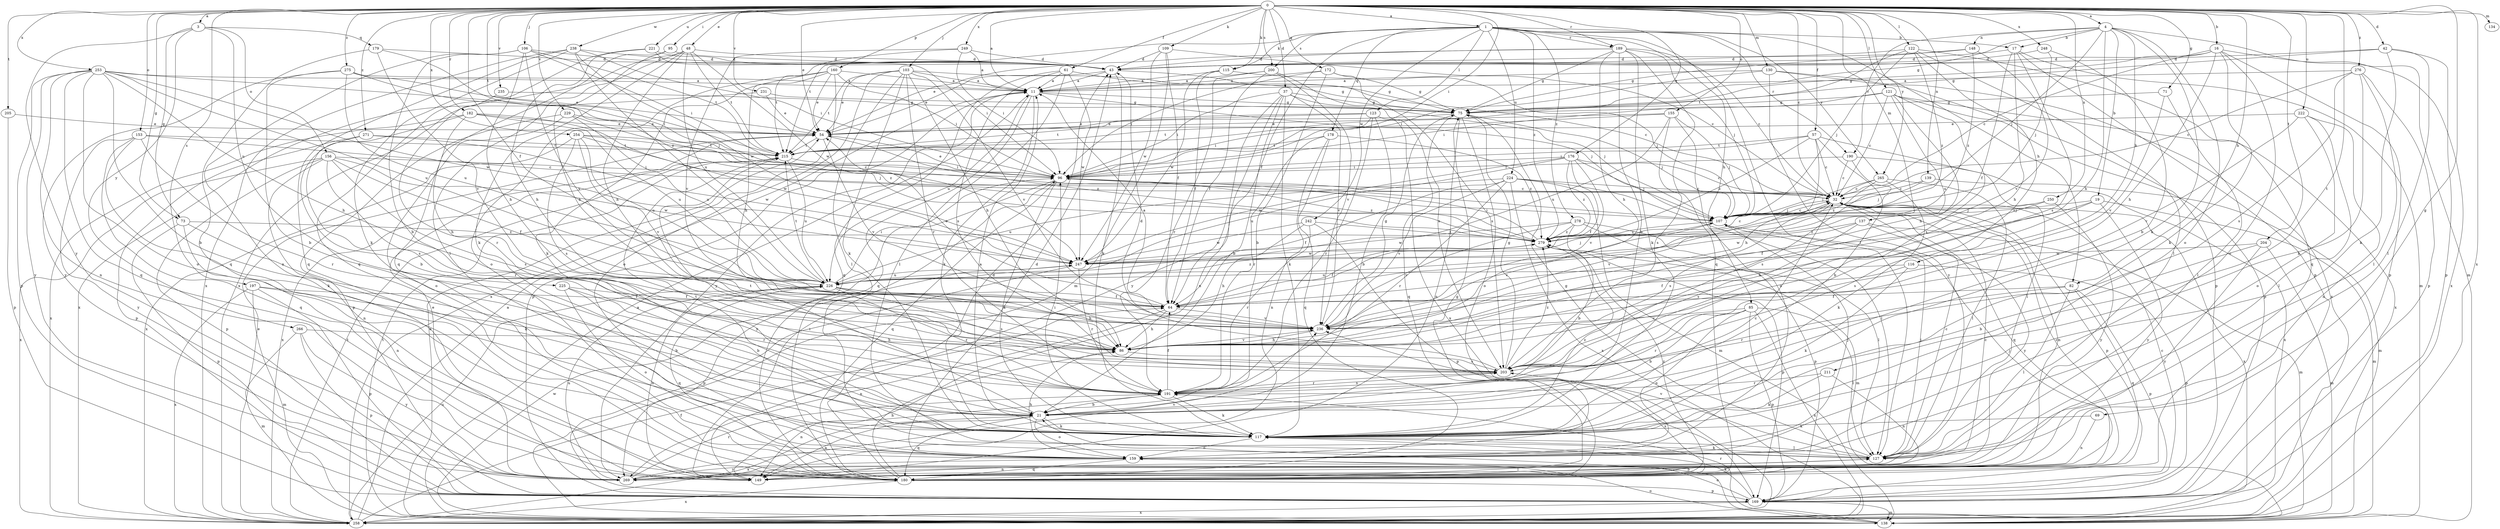 strict digraph  {
0;
1;
3;
4;
11;
16;
17;
19;
21;
32;
37;
42;
43;
48;
54;
57;
61;
64;
69;
71;
73;
75;
82;
85;
86;
95;
96;
103;
106;
107;
109;
115;
116;
117;
121;
122;
123;
127;
130;
134;
137;
138;
139;
148;
149;
153;
155;
156;
159;
160;
169;
172;
176;
178;
179;
180;
182;
189;
190;
191;
197;
200;
203;
204;
205;
211;
215;
221;
222;
224;
225;
226;
229;
231;
235;
236;
238;
242;
247;
248;
249;
250;
253;
254;
258;
265;
266;
269;
271;
275;
276;
278;
279;
0 -> 1  [label=a];
0 -> 3  [label=a];
0 -> 4  [label=a];
0 -> 11  [label=a];
0 -> 16  [label=b];
0 -> 32  [label=c];
0 -> 37  [label=d];
0 -> 42  [label=d];
0 -> 48  [label=e];
0 -> 54  [label=e];
0 -> 57  [label=f];
0 -> 61  [label=f];
0 -> 64  [label=f];
0 -> 69  [label=g];
0 -> 71  [label=g];
0 -> 73  [label=g];
0 -> 82  [label=h];
0 -> 95  [label=i];
0 -> 96  [label=i];
0 -> 103  [label=j];
0 -> 106  [label=j];
0 -> 109  [label=k];
0 -> 115  [label=k];
0 -> 121  [label=l];
0 -> 122  [label=l];
0 -> 130  [label=m];
0 -> 134  [label=m];
0 -> 137  [label=m];
0 -> 139  [label=n];
0 -> 153  [label=o];
0 -> 155  [label=o];
0 -> 160  [label=p];
0 -> 172  [label=q];
0 -> 176  [label=q];
0 -> 182  [label=r];
0 -> 189  [label=r];
0 -> 197  [label=s];
0 -> 200  [label=s];
0 -> 204  [label=t];
0 -> 205  [label=t];
0 -> 211  [label=t];
0 -> 215  [label=t];
0 -> 221  [label=u];
0 -> 222  [label=u];
0 -> 229  [label=v];
0 -> 231  [label=v];
0 -> 235  [label=v];
0 -> 238  [label=w];
0 -> 248  [label=x];
0 -> 249  [label=x];
0 -> 250  [label=x];
0 -> 253  [label=x];
0 -> 254  [label=x];
0 -> 258  [label=x];
0 -> 265  [label=y];
0 -> 271  [label=z];
0 -> 275  [label=z];
0 -> 276  [label=z];
1 -> 17  [label=b];
1 -> 64  [label=f];
1 -> 82  [label=h];
1 -> 85  [label=h];
1 -> 115  [label=k];
1 -> 123  [label=l];
1 -> 127  [label=l];
1 -> 178  [label=q];
1 -> 189  [label=r];
1 -> 190  [label=r];
1 -> 200  [label=s];
1 -> 215  [label=t];
1 -> 224  [label=u];
1 -> 242  [label=w];
1 -> 265  [label=y];
1 -> 278  [label=z];
1 -> 279  [label=z];
3 -> 73  [label=g];
3 -> 156  [label=o];
3 -> 179  [label=q];
3 -> 225  [label=u];
3 -> 266  [label=y];
3 -> 269  [label=y];
4 -> 17  [label=b];
4 -> 19  [label=b];
4 -> 75  [label=g];
4 -> 86  [label=h];
4 -> 107  [label=j];
4 -> 116  [label=k];
4 -> 117  [label=k];
4 -> 138  [label=m];
4 -> 148  [label=n];
4 -> 159  [label=o];
4 -> 190  [label=r];
11 -> 75  [label=g];
11 -> 107  [label=j];
11 -> 117  [label=k];
11 -> 169  [label=p];
11 -> 180  [label=q];
11 -> 226  [label=u];
11 -> 269  [label=y];
16 -> 32  [label=c];
16 -> 43  [label=d];
16 -> 75  [label=g];
16 -> 86  [label=h];
16 -> 117  [label=k];
16 -> 159  [label=o];
16 -> 169  [label=p];
16 -> 258  [label=x];
17 -> 43  [label=d];
17 -> 64  [label=f];
17 -> 86  [label=h];
17 -> 138  [label=m];
17 -> 169  [label=p];
17 -> 203  [label=s];
19 -> 64  [label=f];
19 -> 107  [label=j];
19 -> 138  [label=m];
19 -> 203  [label=s];
19 -> 269  [label=y];
21 -> 117  [label=k];
21 -> 149  [label=n];
21 -> 159  [label=o];
21 -> 180  [label=q];
21 -> 215  [label=t];
21 -> 258  [label=x];
32 -> 107  [label=j];
32 -> 149  [label=n];
32 -> 169  [label=p];
32 -> 180  [label=q];
32 -> 203  [label=s];
32 -> 236  [label=v];
32 -> 258  [label=x];
37 -> 21  [label=b];
37 -> 75  [label=g];
37 -> 96  [label=i];
37 -> 107  [label=j];
37 -> 117  [label=k];
37 -> 149  [label=n];
37 -> 236  [label=v];
37 -> 269  [label=y];
42 -> 43  [label=d];
42 -> 75  [label=g];
42 -> 117  [label=k];
42 -> 127  [label=l];
42 -> 169  [label=p];
43 -> 11  [label=a];
43 -> 54  [label=e];
43 -> 75  [label=g];
43 -> 117  [label=k];
48 -> 43  [label=d];
48 -> 86  [label=h];
48 -> 117  [label=k];
48 -> 127  [label=l];
48 -> 215  [label=t];
48 -> 226  [label=u];
48 -> 247  [label=w];
48 -> 258  [label=x];
54 -> 215  [label=t];
54 -> 236  [label=v];
54 -> 279  [label=z];
57 -> 21  [label=b];
57 -> 32  [label=c];
57 -> 86  [label=h];
57 -> 96  [label=i];
57 -> 127  [label=l];
57 -> 215  [label=t];
57 -> 279  [label=z];
61 -> 11  [label=a];
61 -> 75  [label=g];
61 -> 127  [label=l];
61 -> 180  [label=q];
61 -> 203  [label=s];
61 -> 247  [label=w];
64 -> 54  [label=e];
64 -> 86  [label=h];
64 -> 149  [label=n];
64 -> 236  [label=v];
69 -> 117  [label=k];
69 -> 149  [label=n];
71 -> 75  [label=g];
71 -> 127  [label=l];
71 -> 236  [label=v];
73 -> 117  [label=k];
73 -> 149  [label=n];
73 -> 169  [label=p];
73 -> 279  [label=z];
75 -> 54  [label=e];
75 -> 107  [label=j];
75 -> 149  [label=n];
75 -> 159  [label=o];
75 -> 180  [label=q];
82 -> 64  [label=f];
82 -> 127  [label=l];
82 -> 169  [label=p];
82 -> 180  [label=q];
82 -> 191  [label=r];
85 -> 21  [label=b];
85 -> 127  [label=l];
85 -> 159  [label=o];
85 -> 169  [label=p];
85 -> 191  [label=r];
85 -> 236  [label=v];
85 -> 258  [label=x];
86 -> 203  [label=s];
86 -> 236  [label=v];
95 -> 43  [label=d];
95 -> 86  [label=h];
95 -> 180  [label=q];
96 -> 32  [label=c];
96 -> 54  [label=e];
96 -> 117  [label=k];
96 -> 180  [label=q];
96 -> 269  [label=y];
96 -> 279  [label=z];
103 -> 11  [label=a];
103 -> 32  [label=c];
103 -> 54  [label=e];
103 -> 86  [label=h];
103 -> 117  [label=k];
103 -> 127  [label=l];
103 -> 159  [label=o];
103 -> 191  [label=r];
103 -> 215  [label=t];
103 -> 236  [label=v];
106 -> 21  [label=b];
106 -> 43  [label=d];
106 -> 86  [label=h];
106 -> 96  [label=i];
106 -> 149  [label=n];
106 -> 215  [label=t];
106 -> 236  [label=v];
107 -> 32  [label=c];
107 -> 236  [label=v];
107 -> 279  [label=z];
109 -> 32  [label=c];
109 -> 43  [label=d];
109 -> 64  [label=f];
109 -> 138  [label=m];
109 -> 247  [label=w];
115 -> 11  [label=a];
115 -> 64  [label=f];
115 -> 107  [label=j];
115 -> 247  [label=w];
116 -> 64  [label=f];
116 -> 117  [label=k];
116 -> 169  [label=p];
116 -> 226  [label=u];
117 -> 11  [label=a];
117 -> 32  [label=c];
117 -> 96  [label=i];
117 -> 127  [label=l];
117 -> 159  [label=o];
117 -> 215  [label=t];
117 -> 279  [label=z];
121 -> 32  [label=c];
121 -> 75  [label=g];
121 -> 86  [label=h];
121 -> 96  [label=i];
121 -> 169  [label=p];
121 -> 203  [label=s];
121 -> 226  [label=u];
121 -> 258  [label=x];
122 -> 43  [label=d];
122 -> 107  [label=j];
122 -> 127  [label=l];
122 -> 180  [label=q];
122 -> 203  [label=s];
122 -> 215  [label=t];
122 -> 279  [label=z];
123 -> 21  [label=b];
123 -> 54  [label=e];
123 -> 96  [label=i];
123 -> 191  [label=r];
123 -> 215  [label=t];
123 -> 258  [label=x];
127 -> 32  [label=c];
127 -> 75  [label=g];
127 -> 107  [label=j];
127 -> 117  [label=k];
127 -> 149  [label=n];
127 -> 236  [label=v];
130 -> 11  [label=a];
130 -> 96  [label=i];
130 -> 169  [label=p];
130 -> 258  [label=x];
130 -> 269  [label=y];
137 -> 138  [label=m];
137 -> 203  [label=s];
137 -> 247  [label=w];
137 -> 269  [label=y];
137 -> 279  [label=z];
138 -> 11  [label=a];
138 -> 21  [label=b];
138 -> 54  [label=e];
138 -> 159  [label=o];
138 -> 191  [label=r];
138 -> 215  [label=t];
138 -> 247  [label=w];
139 -> 32  [label=c];
139 -> 107  [label=j];
139 -> 138  [label=m];
148 -> 43  [label=d];
148 -> 75  [label=g];
148 -> 236  [label=v];
148 -> 279  [label=z];
149 -> 96  [label=i];
149 -> 127  [label=l];
153 -> 32  [label=c];
153 -> 117  [label=k];
153 -> 180  [label=q];
153 -> 191  [label=r];
153 -> 215  [label=t];
153 -> 269  [label=y];
155 -> 54  [label=e];
155 -> 107  [label=j];
155 -> 159  [label=o];
155 -> 203  [label=s];
155 -> 215  [label=t];
155 -> 226  [label=u];
156 -> 64  [label=f];
156 -> 96  [label=i];
156 -> 149  [label=n];
156 -> 169  [label=p];
156 -> 191  [label=r];
156 -> 203  [label=s];
156 -> 247  [label=w];
156 -> 258  [label=x];
159 -> 43  [label=d];
159 -> 86  [label=h];
159 -> 107  [label=j];
159 -> 180  [label=q];
159 -> 269  [label=y];
160 -> 11  [label=a];
160 -> 54  [label=e];
160 -> 86  [label=h];
160 -> 96  [label=i];
160 -> 117  [label=k];
160 -> 159  [label=o];
160 -> 258  [label=x];
169 -> 32  [label=c];
169 -> 117  [label=k];
169 -> 138  [label=m];
169 -> 159  [label=o];
169 -> 258  [label=x];
172 -> 11  [label=a];
172 -> 21  [label=b];
172 -> 75  [label=g];
172 -> 96  [label=i];
172 -> 203  [label=s];
176 -> 32  [label=c];
176 -> 64  [label=f];
176 -> 96  [label=i];
176 -> 107  [label=j];
176 -> 226  [label=u];
176 -> 236  [label=v];
176 -> 247  [label=w];
176 -> 279  [label=z];
178 -> 149  [label=n];
178 -> 180  [label=q];
178 -> 191  [label=r];
178 -> 215  [label=t];
178 -> 279  [label=z];
179 -> 43  [label=d];
179 -> 180  [label=q];
179 -> 236  [label=v];
179 -> 279  [label=z];
180 -> 32  [label=c];
180 -> 43  [label=d];
180 -> 75  [label=g];
180 -> 86  [label=h];
180 -> 107  [label=j];
180 -> 169  [label=p];
180 -> 203  [label=s];
180 -> 258  [label=x];
180 -> 279  [label=z];
182 -> 21  [label=b];
182 -> 54  [label=e];
182 -> 86  [label=h];
182 -> 226  [label=u];
182 -> 247  [label=w];
182 -> 258  [label=x];
189 -> 21  [label=b];
189 -> 32  [label=c];
189 -> 43  [label=d];
189 -> 54  [label=e];
189 -> 75  [label=g];
189 -> 86  [label=h];
189 -> 107  [label=j];
189 -> 117  [label=k];
189 -> 180  [label=q];
190 -> 32  [label=c];
190 -> 96  [label=i];
190 -> 203  [label=s];
190 -> 258  [label=x];
191 -> 21  [label=b];
191 -> 64  [label=f];
191 -> 117  [label=k];
191 -> 149  [label=n];
191 -> 203  [label=s];
197 -> 21  [label=b];
197 -> 64  [label=f];
197 -> 138  [label=m];
197 -> 169  [label=p];
197 -> 258  [label=x];
200 -> 11  [label=a];
200 -> 64  [label=f];
200 -> 191  [label=r];
200 -> 203  [label=s];
200 -> 236  [label=v];
203 -> 43  [label=d];
203 -> 75  [label=g];
203 -> 191  [label=r];
203 -> 279  [label=z];
204 -> 21  [label=b];
204 -> 138  [label=m];
204 -> 247  [label=w];
204 -> 269  [label=y];
205 -> 54  [label=e];
205 -> 169  [label=p];
211 -> 117  [label=k];
211 -> 149  [label=n];
211 -> 191  [label=r];
215 -> 96  [label=i];
215 -> 226  [label=u];
215 -> 258  [label=x];
221 -> 43  [label=d];
221 -> 86  [label=h];
221 -> 96  [label=i];
221 -> 180  [label=q];
222 -> 54  [label=e];
222 -> 127  [label=l];
222 -> 149  [label=n];
222 -> 159  [label=o];
222 -> 236  [label=v];
224 -> 32  [label=c];
224 -> 64  [label=f];
224 -> 127  [label=l];
224 -> 138  [label=m];
224 -> 191  [label=r];
224 -> 226  [label=u];
224 -> 236  [label=v];
224 -> 258  [label=x];
225 -> 21  [label=b];
225 -> 64  [label=f];
225 -> 159  [label=o];
225 -> 191  [label=r];
226 -> 64  [label=f];
226 -> 86  [label=h];
226 -> 96  [label=i];
226 -> 149  [label=n];
226 -> 180  [label=q];
226 -> 191  [label=r];
226 -> 203  [label=s];
226 -> 215  [label=t];
226 -> 279  [label=z];
229 -> 54  [label=e];
229 -> 159  [label=o];
229 -> 169  [label=p];
229 -> 226  [label=u];
229 -> 279  [label=z];
231 -> 54  [label=e];
231 -> 75  [label=g];
231 -> 258  [label=x];
235 -> 75  [label=g];
235 -> 191  [label=r];
236 -> 11  [label=a];
236 -> 75  [label=g];
236 -> 86  [label=h];
238 -> 43  [label=d];
238 -> 96  [label=i];
238 -> 117  [label=k];
238 -> 180  [label=q];
238 -> 226  [label=u];
238 -> 247  [label=w];
238 -> 258  [label=x];
242 -> 86  [label=h];
242 -> 169  [label=p];
242 -> 191  [label=r];
242 -> 247  [label=w];
242 -> 279  [label=z];
247 -> 107  [label=j];
247 -> 169  [label=p];
247 -> 191  [label=r];
247 -> 226  [label=u];
248 -> 21  [label=b];
248 -> 43  [label=d];
248 -> 107  [label=j];
249 -> 11  [label=a];
249 -> 43  [label=d];
249 -> 96  [label=i];
249 -> 215  [label=t];
249 -> 236  [label=v];
250 -> 86  [label=h];
250 -> 107  [label=j];
250 -> 269  [label=y];
253 -> 11  [label=a];
253 -> 21  [label=b];
253 -> 86  [label=h];
253 -> 96  [label=i];
253 -> 149  [label=n];
253 -> 159  [label=o];
253 -> 169  [label=p];
253 -> 180  [label=q];
253 -> 226  [label=u];
253 -> 247  [label=w];
253 -> 269  [label=y];
254 -> 32  [label=c];
254 -> 107  [label=j];
254 -> 203  [label=s];
254 -> 215  [label=t];
254 -> 226  [label=u];
254 -> 236  [label=v];
254 -> 258  [label=x];
258 -> 11  [label=a];
258 -> 54  [label=e];
258 -> 64  [label=f];
258 -> 215  [label=t];
258 -> 226  [label=u];
265 -> 32  [label=c];
265 -> 107  [label=j];
265 -> 117  [label=k];
265 -> 127  [label=l];
265 -> 279  [label=z];
266 -> 86  [label=h];
266 -> 138  [label=m];
266 -> 169  [label=p];
266 -> 269  [label=y];
269 -> 32  [label=c];
269 -> 54  [label=e];
269 -> 191  [label=r];
269 -> 226  [label=u];
269 -> 236  [label=v];
271 -> 169  [label=p];
271 -> 203  [label=s];
271 -> 215  [label=t];
271 -> 247  [label=w];
275 -> 11  [label=a];
275 -> 21  [label=b];
275 -> 54  [label=e];
275 -> 107  [label=j];
275 -> 226  [label=u];
275 -> 269  [label=y];
276 -> 11  [label=a];
276 -> 32  [label=c];
276 -> 117  [label=k];
276 -> 127  [label=l];
276 -> 169  [label=p];
276 -> 203  [label=s];
278 -> 21  [label=b];
278 -> 127  [label=l];
278 -> 169  [label=p];
278 -> 236  [label=v];
278 -> 247  [label=w];
278 -> 279  [label=z];
279 -> 32  [label=c];
279 -> 64  [label=f];
279 -> 96  [label=i];
279 -> 138  [label=m];
279 -> 169  [label=p];
279 -> 247  [label=w];
}

